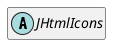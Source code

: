 @startuml
set namespaceSeparator \\
hide members
hide << alias >> circle

abstract class JHtmlIcons
@enduml
